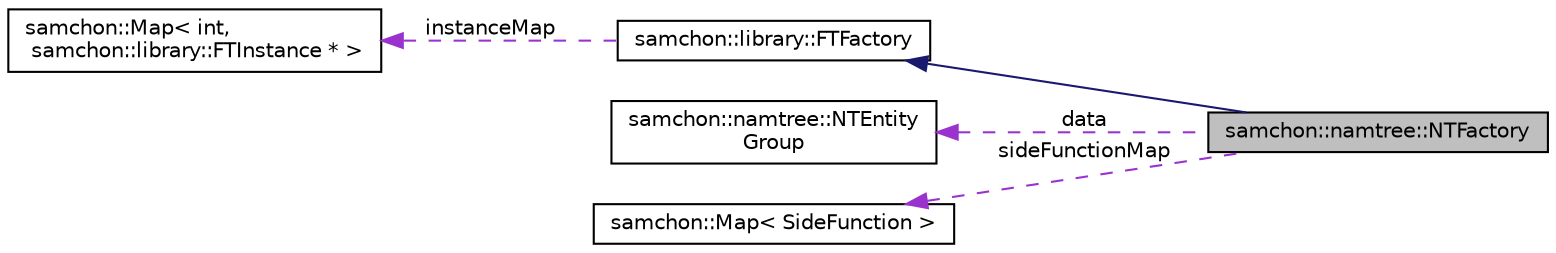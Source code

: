 digraph "samchon::namtree::NTFactory"
{
  edge [fontname="Helvetica",fontsize="10",labelfontname="Helvetica",labelfontsize="10"];
  node [fontname="Helvetica",fontsize="10",shape=record];
  rankdir="LR";
  Node1 [label="samchon::namtree::NTFactory",height=0.2,width=0.4,color="black", fillcolor="grey75", style="filled", fontcolor="black"];
  Node2 -> Node1 [dir="back",color="midnightblue",fontsize="10",style="solid",fontname="Helvetica"];
  Node2 [label="samchon::library::FTFactory",height=0.2,width=0.4,color="black", fillcolor="white", style="filled",URL="$d6/d60/classsamchon_1_1library_1_1FTFactory.html",tooltip="A Factory and manager for file-tree. "];
  Node3 -> Node2 [dir="back",color="darkorchid3",fontsize="10",style="dashed",label=" instanceMap" ,fontname="Helvetica"];
  Node3 [label="samchon::Map\< int,\l samchon::library::FTInstance * \>",height=0.2,width=0.4,color="black", fillcolor="white", style="filled",URL="$d1/d4e/classsamchon_1_1Map.html"];
  Node4 -> Node1 [dir="back",color="darkorchid3",fontsize="10",style="dashed",label=" data" ,fontname="Helvetica"];
  Node4 [label="samchon::namtree::NTEntity\lGroup",height=0.2,width=0.4,color="black", fillcolor="white", style="filled",URL="$dd/d26/classsamchon_1_1namtree_1_1NTEntityGroup.html",tooltip="A historical, studying data. "];
  Node5 -> Node1 [dir="back",color="darkorchid3",fontsize="10",style="dashed",label=" sideFunctionMap" ,fontname="Helvetica"];
  Node5 [label="samchon::Map\< SideFunction \>",height=0.2,width=0.4,color="black", fillcolor="white", style="filled",URL="$d1/d4e/classsamchon_1_1Map.html"];
}
